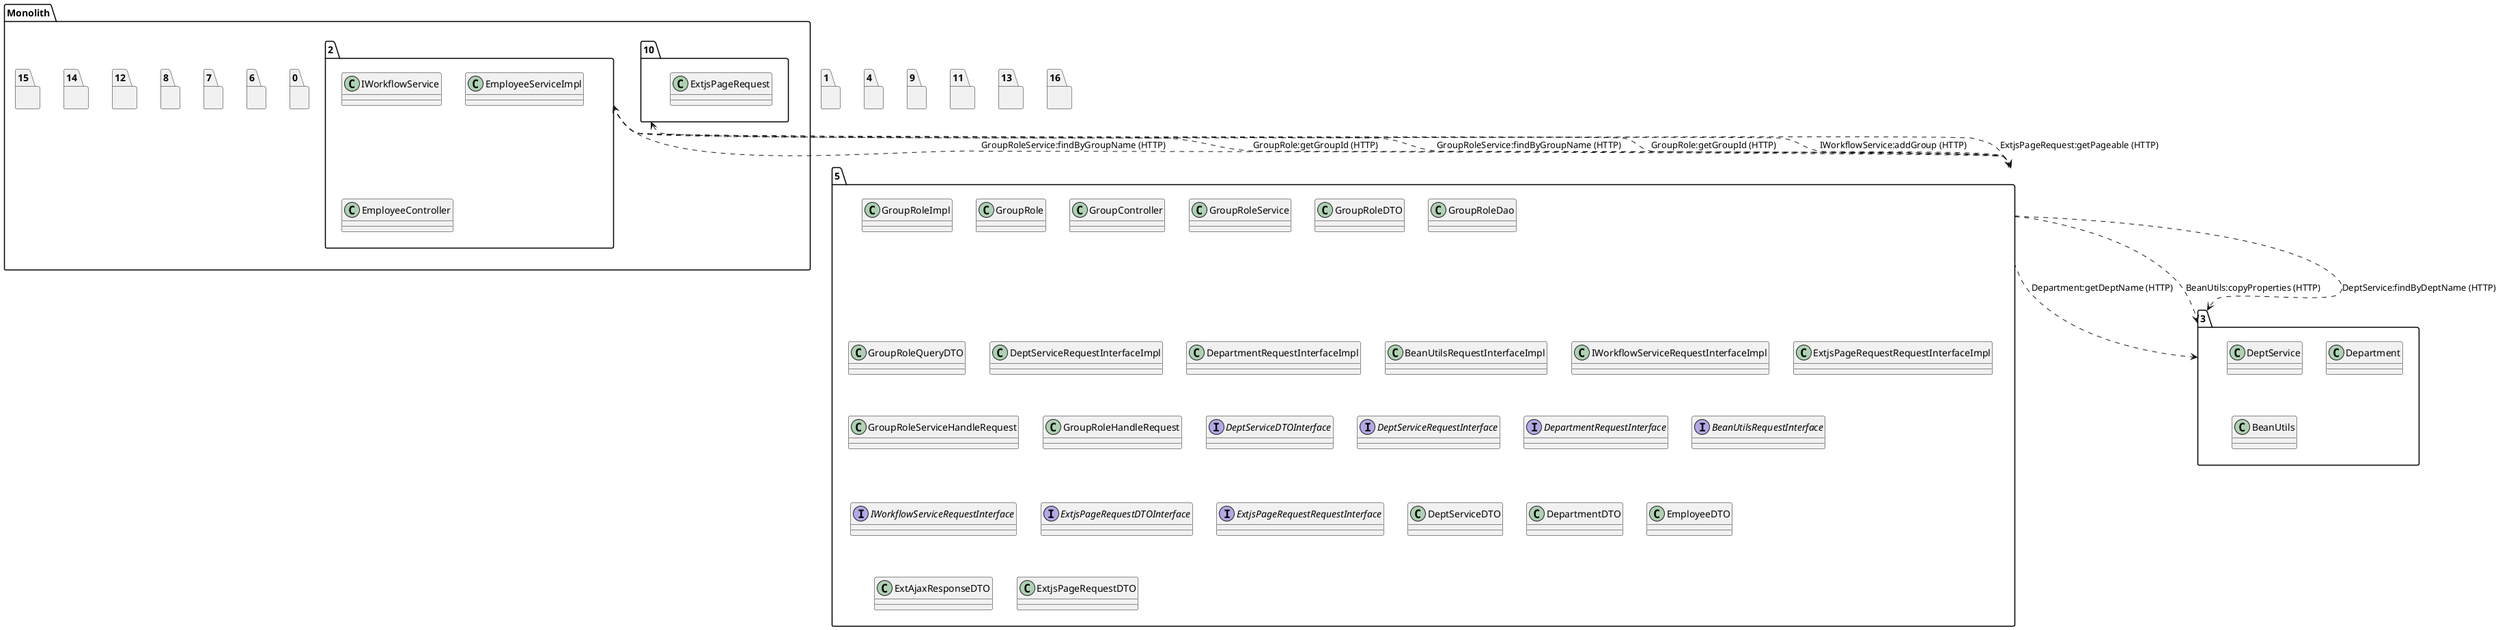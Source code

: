 @startuml
package "5"{
class GroupRoleImpl
class GroupRole
class GroupController
class GroupRoleService
class GroupRoleDTO
class GroupRoleDao
class GroupRoleQueryDTO
class DeptServiceRequestInterfaceImpl
class DepartmentRequestInterfaceImpl
class BeanUtilsRequestInterfaceImpl
class IWorkflowServiceRequestInterfaceImpl
class ExtjsPageRequestRequestInterfaceImpl
class GroupRoleServiceHandleRequest
class GroupRoleHandleRequest
interface DeptServiceDTOInterface
interface DeptServiceRequestInterface
interface DepartmentRequestInterface
interface BeanUtilsRequestInterface
interface IWorkflowServiceRequestInterface
interface ExtjsPageRequestDTOInterface
interface ExtjsPageRequestRequestInterface
class DeptServiceDTO
class DepartmentDTO
class EmployeeDTO
class ExtAjaxResponseDTO
class ExtjsPageRequestDTO
}
package "1"{
}
package "3"{
class DeptService
class Department
class BeanUtils
}
package "4"{
}
package "9"{
}
package "11"{
}
package "13"{
}
package "16"{
}
package "Monolith" {
package "0"{
}
package "2"{
class IWorkflowService
class EmployeeServiceImpl
class EmployeeServiceImpl
class EmployeeController
class EmployeeController
}
package "6"{
}
package "7"{
}
package "8"{
}
package "10"{
class ExtjsPageRequest
}
package "12"{
}
package "14"{
}
package "15"{
}
}
"5"..>"3":DeptService:findByDeptName (HTTP)
"5"..>"3":Department:getDeptName (HTTP)
"5"..>"3":BeanUtils:copyProperties (HTTP)
"5"..>"2":IWorkflowService:addGroup (HTTP)
"5"..>"10":ExtjsPageRequest:getPageable (HTTP)
"2"..>"5":GroupRoleService:findByGroupName (HTTP)
"2"..>"5":GroupRole:getGroupId (HTTP)
"2"..>"5":GroupRoleService:findByGroupName (HTTP)
"2"..>"5":GroupRole:getGroupId (HTTP)
@enduml